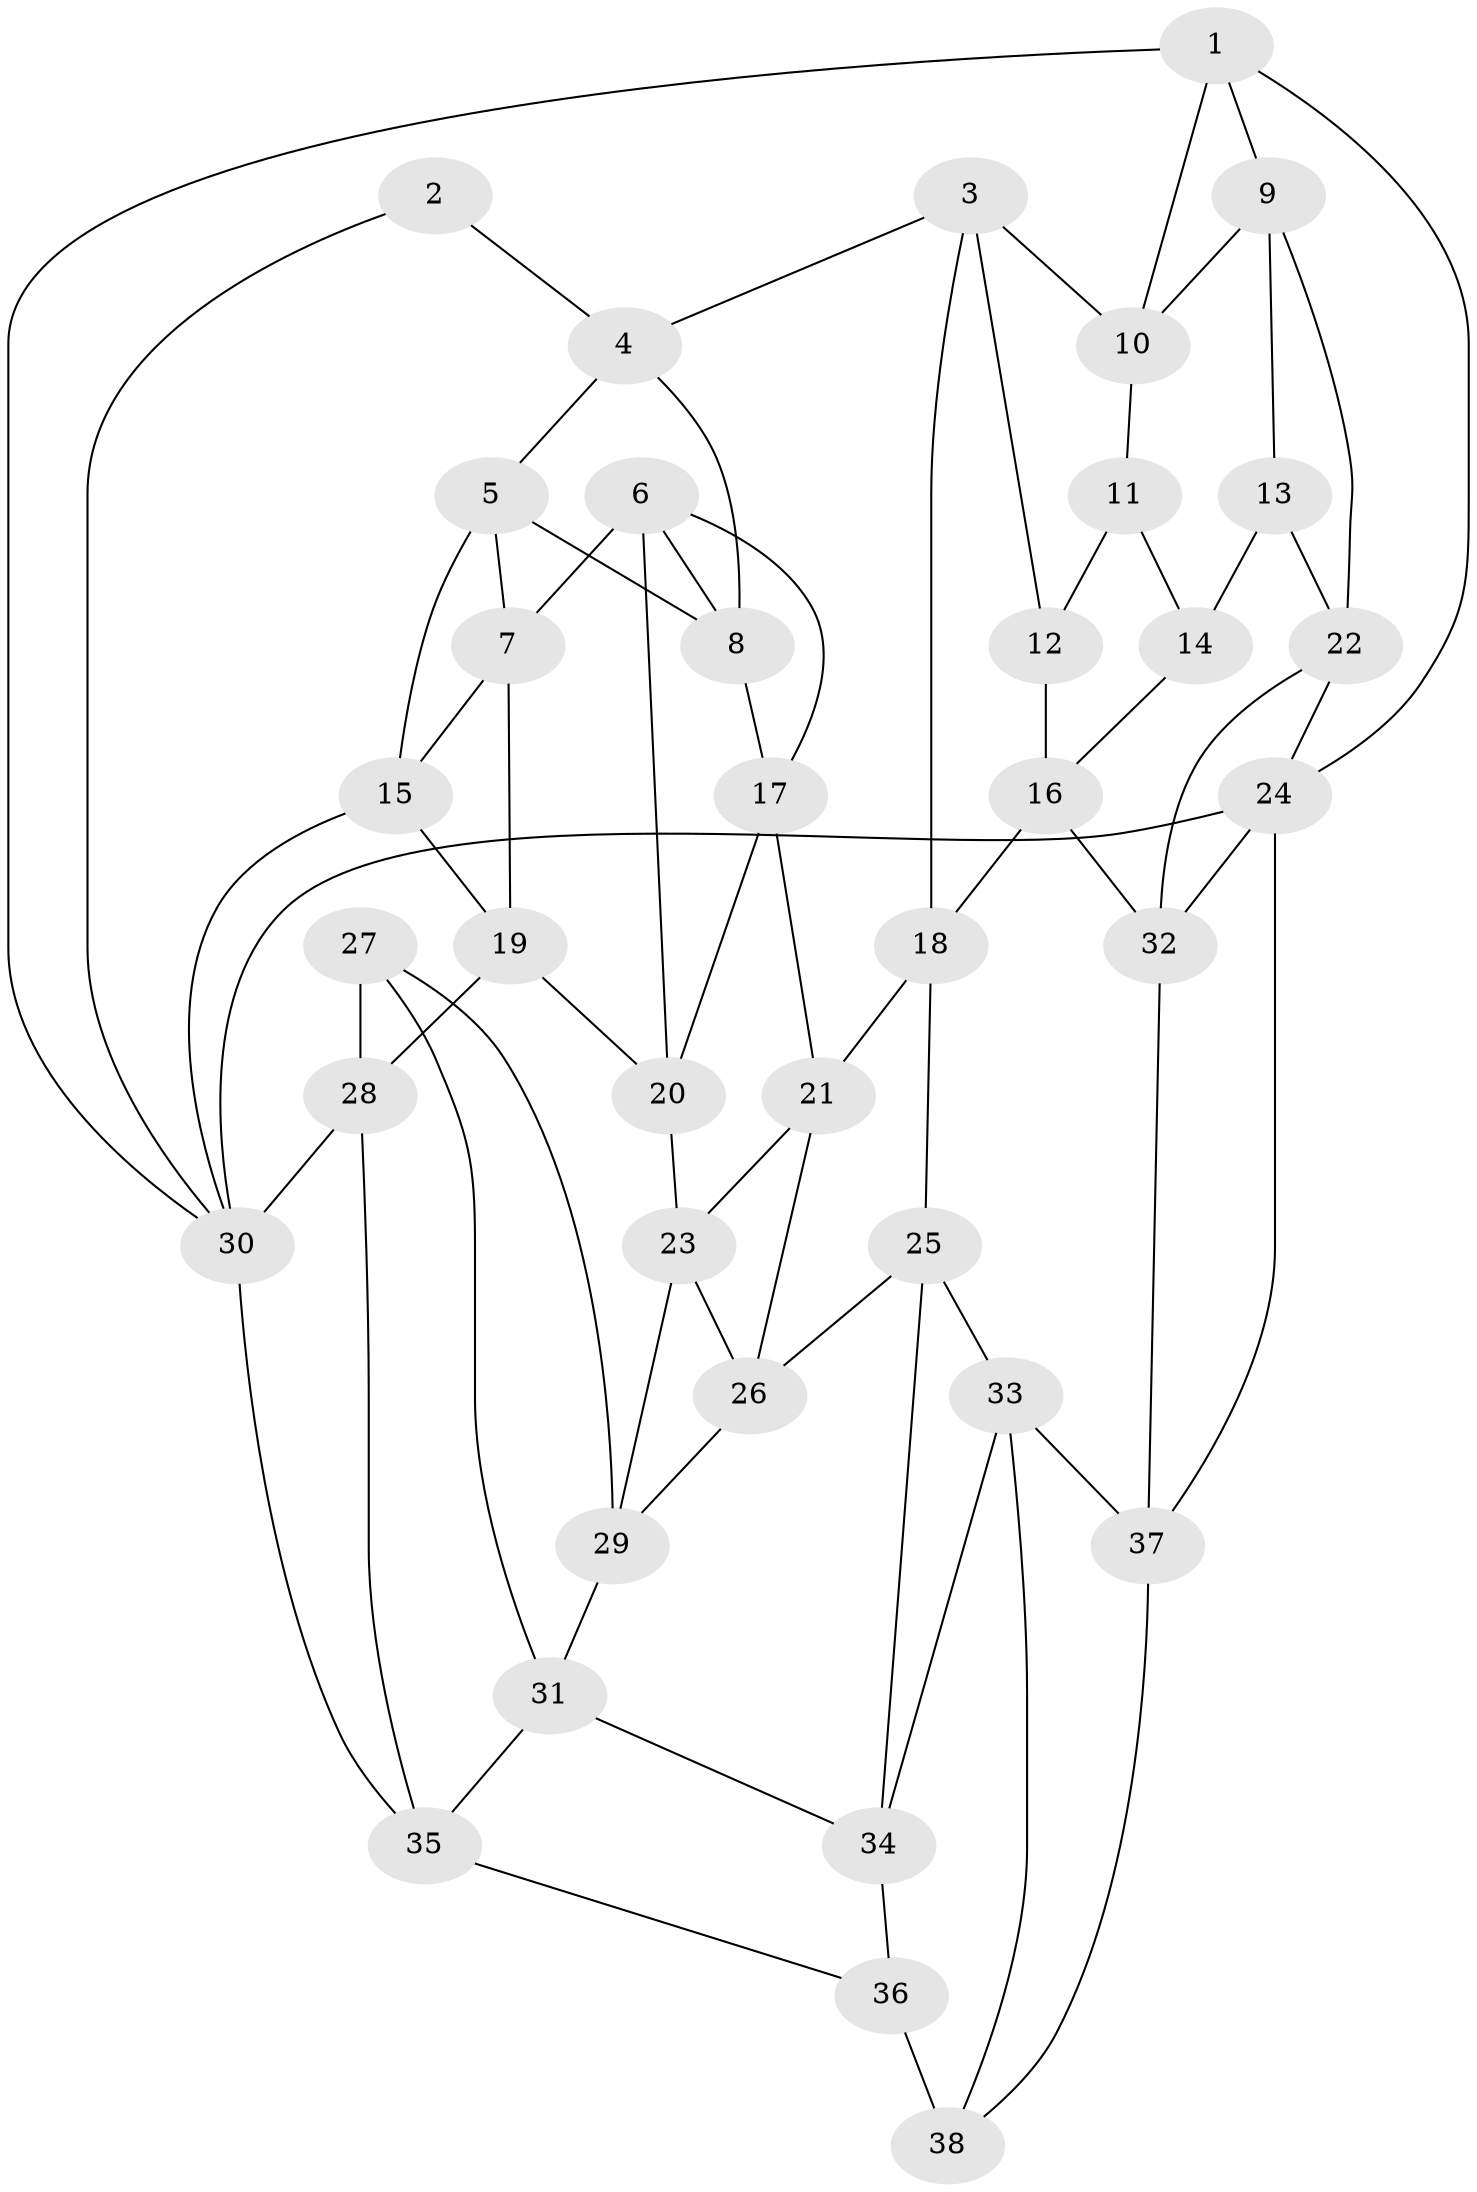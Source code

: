 // original degree distribution, {3: 0.027777777777777776, 5: 0.4444444444444444, 6: 0.25, 4: 0.2777777777777778}
// Generated by graph-tools (version 1.1) at 2025/27/03/09/25 03:27:15]
// undirected, 38 vertices, 73 edges
graph export_dot {
graph [start="1"]
  node [color=gray90,style=filled];
  1;
  2;
  3;
  4;
  5;
  6;
  7;
  8;
  9;
  10;
  11;
  12;
  13;
  14;
  15;
  16;
  17;
  18;
  19;
  20;
  21;
  22;
  23;
  24;
  25;
  26;
  27;
  28;
  29;
  30;
  31;
  32;
  33;
  34;
  35;
  36;
  37;
  38;
  1 -- 9 [weight=1.0];
  1 -- 10 [weight=1.0];
  1 -- 24 [weight=1.0];
  1 -- 30 [weight=1.0];
  2 -- 4 [weight=1.0];
  2 -- 30 [weight=1.0];
  3 -- 4 [weight=1.0];
  3 -- 10 [weight=1.0];
  3 -- 12 [weight=1.0];
  3 -- 18 [weight=1.0];
  4 -- 5 [weight=1.0];
  4 -- 8 [weight=1.0];
  5 -- 7 [weight=1.0];
  5 -- 8 [weight=1.0];
  5 -- 15 [weight=1.0];
  6 -- 7 [weight=1.0];
  6 -- 8 [weight=1.0];
  6 -- 17 [weight=1.0];
  6 -- 20 [weight=1.0];
  7 -- 15 [weight=1.0];
  7 -- 19 [weight=1.0];
  8 -- 17 [weight=1.0];
  9 -- 10 [weight=1.0];
  9 -- 13 [weight=1.0];
  9 -- 22 [weight=1.0];
  10 -- 11 [weight=1.0];
  11 -- 12 [weight=1.0];
  11 -- 14 [weight=2.0];
  12 -- 16 [weight=1.0];
  13 -- 14 [weight=1.0];
  13 -- 22 [weight=1.0];
  14 -- 16 [weight=1.0];
  15 -- 19 [weight=1.0];
  15 -- 30 [weight=1.0];
  16 -- 18 [weight=1.0];
  16 -- 32 [weight=1.0];
  17 -- 20 [weight=1.0];
  17 -- 21 [weight=1.0];
  18 -- 21 [weight=1.0];
  18 -- 25 [weight=1.0];
  19 -- 20 [weight=1.0];
  19 -- 28 [weight=1.0];
  20 -- 23 [weight=1.0];
  21 -- 23 [weight=1.0];
  21 -- 26 [weight=1.0];
  22 -- 24 [weight=1.0];
  22 -- 32 [weight=1.0];
  23 -- 26 [weight=1.0];
  23 -- 29 [weight=1.0];
  24 -- 30 [weight=1.0];
  24 -- 32 [weight=1.0];
  24 -- 37 [weight=1.0];
  25 -- 26 [weight=1.0];
  25 -- 33 [weight=1.0];
  25 -- 34 [weight=1.0];
  26 -- 29 [weight=1.0];
  27 -- 28 [weight=1.0];
  27 -- 29 [weight=1.0];
  27 -- 31 [weight=1.0];
  28 -- 30 [weight=1.0];
  28 -- 35 [weight=1.0];
  29 -- 31 [weight=1.0];
  30 -- 35 [weight=1.0];
  31 -- 34 [weight=1.0];
  31 -- 35 [weight=1.0];
  32 -- 37 [weight=1.0];
  33 -- 34 [weight=1.0];
  33 -- 37 [weight=1.0];
  33 -- 38 [weight=1.0];
  34 -- 36 [weight=1.0];
  35 -- 36 [weight=1.0];
  36 -- 38 [weight=2.0];
  37 -- 38 [weight=1.0];
}
